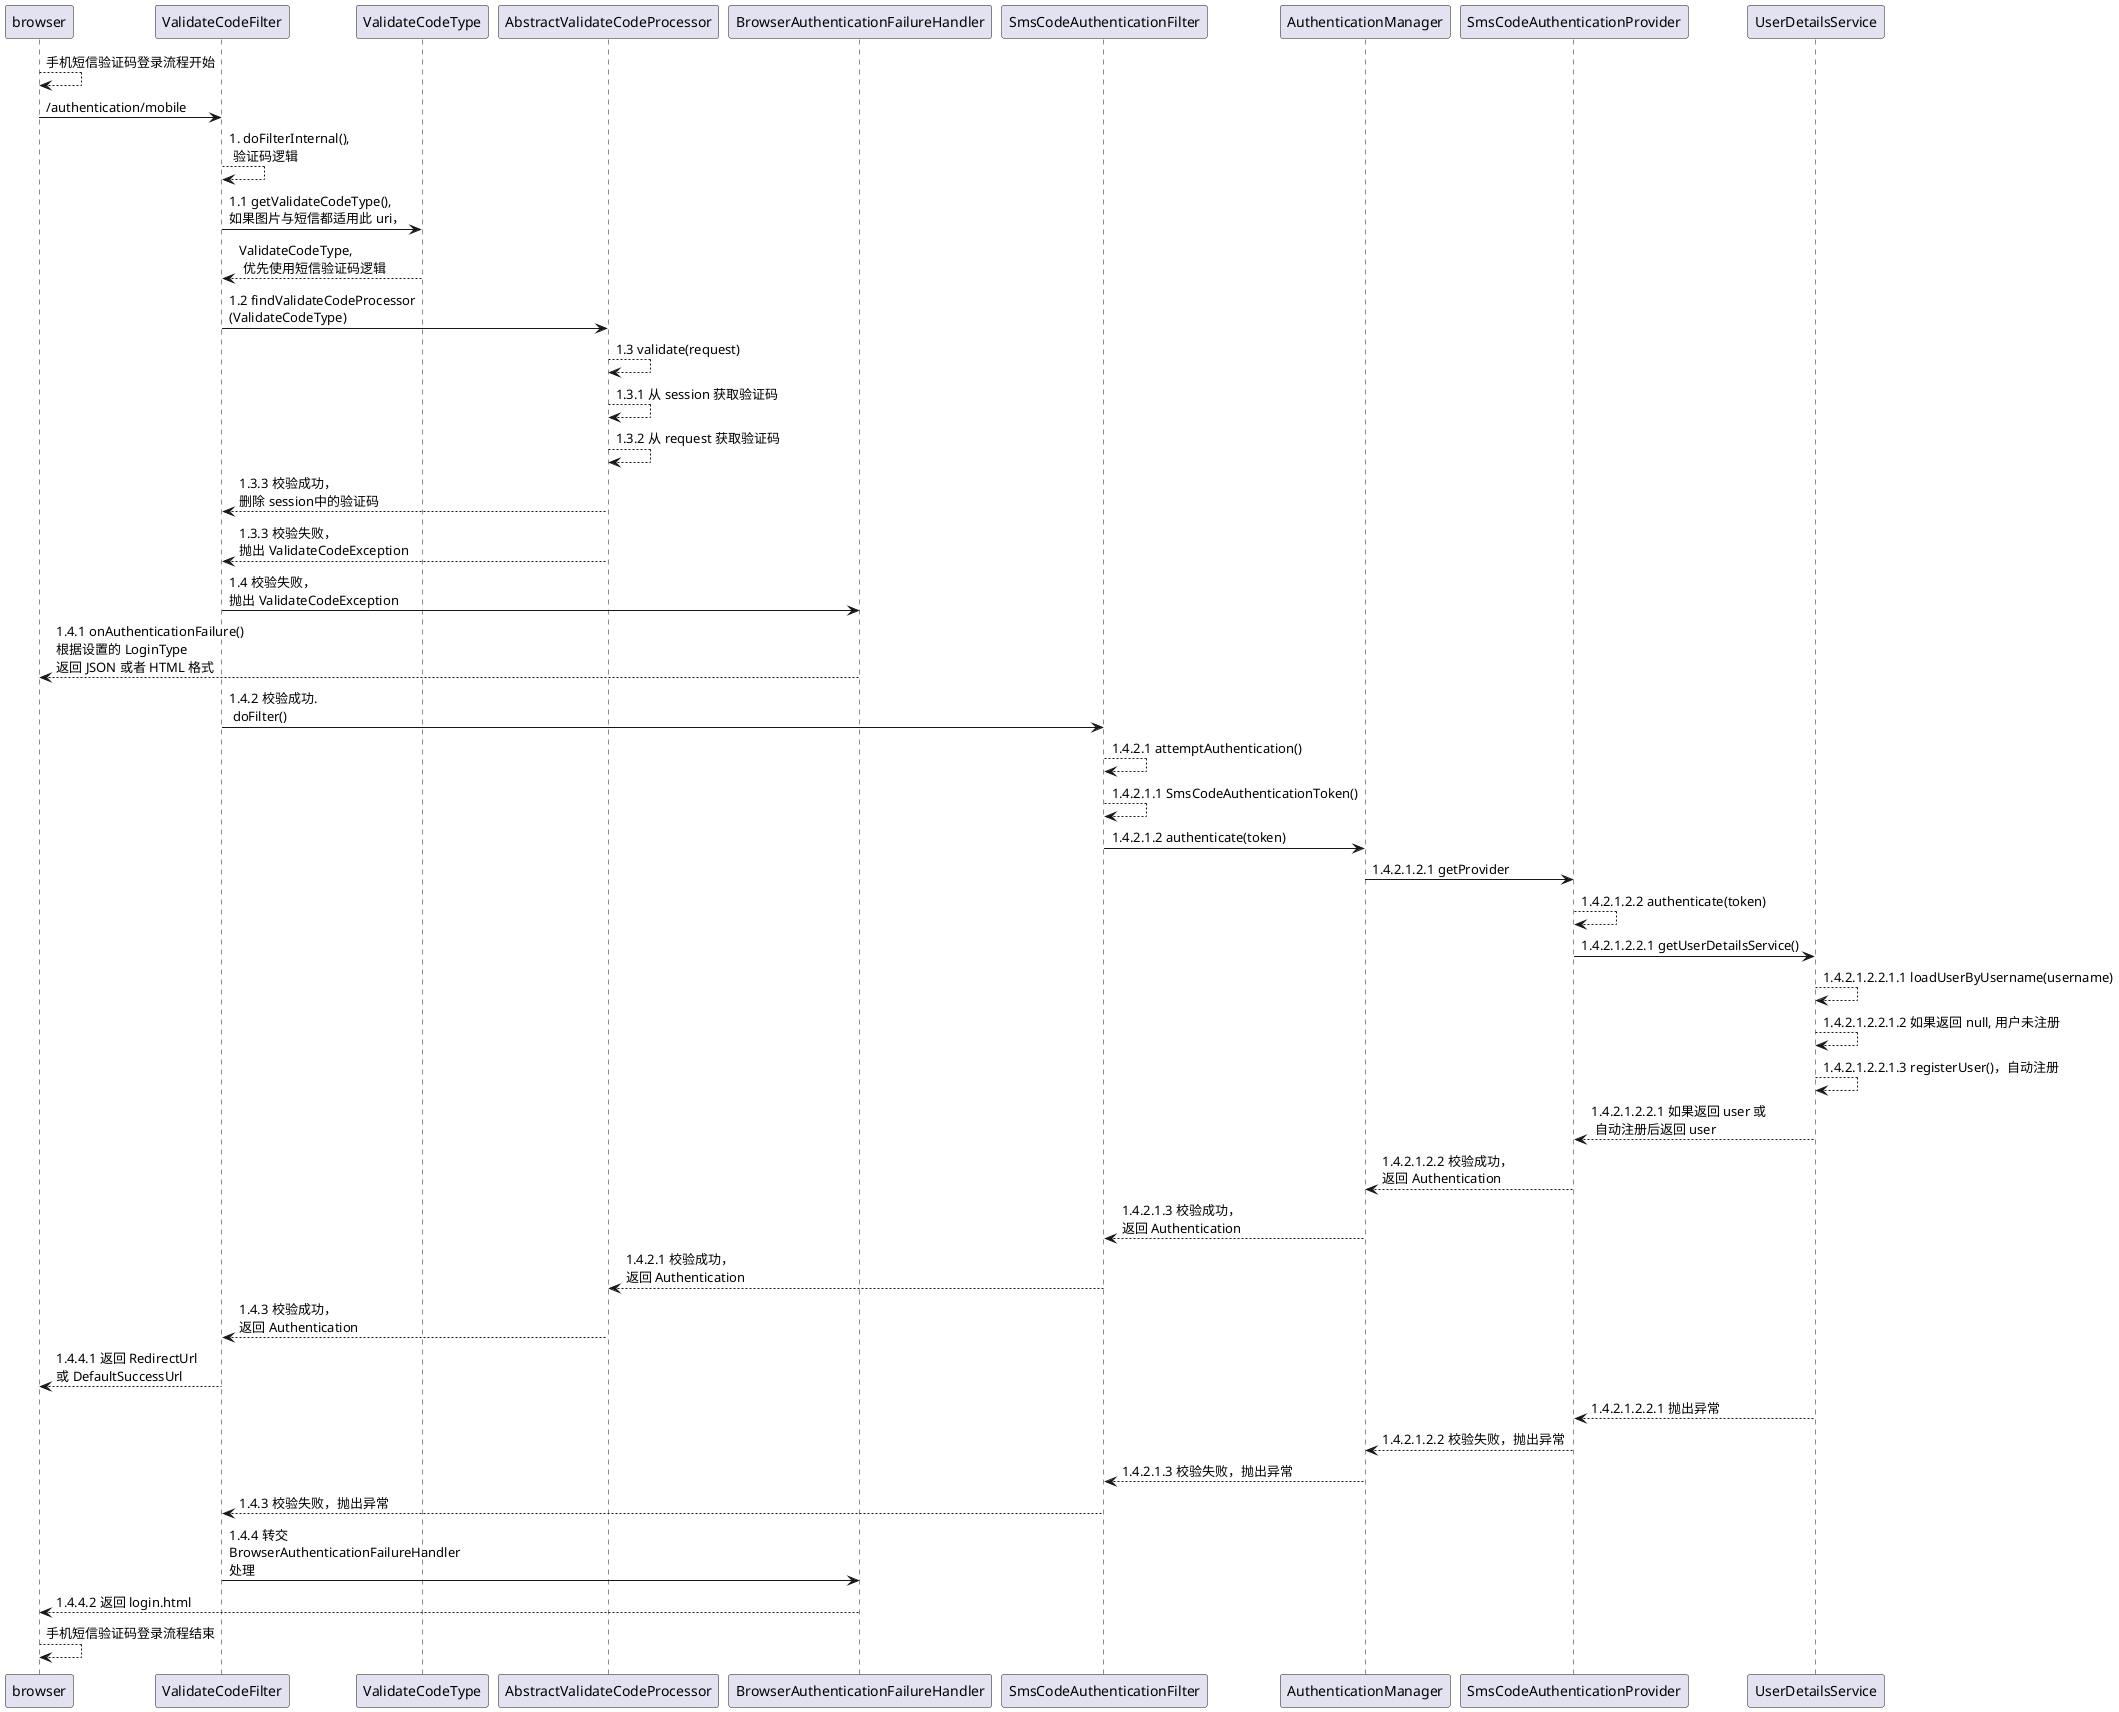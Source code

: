 @startuml

browser --> browser: 手机短信验证码登录流程开始

browser -> ValidateCodeFilter: /authentication/mobile

ValidateCodeFilter --> ValidateCodeFilter: 1. doFilterInternal(),\n 验证码逻辑
ValidateCodeFilter -> ValidateCodeType: 1.1 getValidateCodeType(), \n如果图片与短信都适用此 uri，
ValidateCodeType --> ValidateCodeFilter: ValidateCodeType,\n 优先使用短信验证码逻辑
ValidateCodeFilter -> AbstractValidateCodeProcessor: 1.2 findValidateCodeProcessor\n(ValidateCodeType)

AbstractValidateCodeProcessor --> AbstractValidateCodeProcessor: 1.3 validate(request)
AbstractValidateCodeProcessor --> AbstractValidateCodeProcessor: 1.3.1 从 session 获取验证码
AbstractValidateCodeProcessor --> AbstractValidateCodeProcessor: 1.3.2 从 request 获取验证码
AbstractValidateCodeProcessor --> ValidateCodeFilter: 1.3.3 校验成功，\n删除 session中的验证码

AbstractValidateCodeProcessor --> ValidateCodeFilter: 1.3.3 校验失败，\n抛出 ValidateCodeException
ValidateCodeFilter -> BrowserAuthenticationFailureHandler: 1.4 校验失败，\n抛出 ValidateCodeException
BrowserAuthenticationFailureHandler --> browser: 1.4.1 onAuthenticationFailure()\n根据设置的 LoginType \n返回 JSON 或者 HTML 格式

ValidateCodeFilter -> SmsCodeAuthenticationFilter: 1.4.2 校验成功.\n doFilter()
SmsCodeAuthenticationFilter --> SmsCodeAuthenticationFilter: 1.4.2.1 attemptAuthentication()
SmsCodeAuthenticationFilter --> SmsCodeAuthenticationFilter: 1.4.2.1.1 SmsCodeAuthenticationToken()
SmsCodeAuthenticationFilter -> AuthenticationManager: 1.4.2.1.2 authenticate(token)

AuthenticationManager -> SmsCodeAuthenticationProvider: 1.4.2.1.2.1 getProvider
SmsCodeAuthenticationProvider --> SmsCodeAuthenticationProvider: 1.4.2.1.2.2 authenticate(token)
SmsCodeAuthenticationProvider -> UserDetailsService: 1.4.2.1.2.2.1 getUserDetailsService()

UserDetailsService --> UserDetailsService: 1.4.2.1.2.2.1.1 loadUserByUsername(username)
UserDetailsService --> UserDetailsService: 1.4.2.1.2.2.1.2 如果返回 null, 用户未注册
UserDetailsService --> UserDetailsService: 1.4.2.1.2.2.1.3 registerUser()，自动注册

UserDetailsService --> SmsCodeAuthenticationProvider: 1.4.2.1.2.2.1 如果返回 user 或\n 自动注册后返回 user
SmsCodeAuthenticationProvider --> AuthenticationManager: 1.4.2.1.2.2 校验成功，\n返回 Authentication

AuthenticationManager --> SmsCodeAuthenticationFilter: 1.4.2.1.3 校验成功，\n返回 Authentication
SmsCodeAuthenticationFilter --> AbstractValidateCodeProcessor: 1.4.2.1 校验成功，\n返回 Authentication
AbstractValidateCodeProcessor --> ValidateCodeFilter: 1.4.3 校验成功，\n返回 Authentication

ValidateCodeFilter --> browser: 1.4.4.1 返回 RedirectUrl \n或 DefaultSuccessUrl

UserDetailsService --> SmsCodeAuthenticationProvider: 1.4.2.1.2.2.1 抛出异常
SmsCodeAuthenticationProvider --> AuthenticationManager: 1.4.2.1.2.2 校验失败，抛出异常

AuthenticationManager --> SmsCodeAuthenticationFilter: 1.4.2.1.3 校验失败，抛出异常
SmsCodeAuthenticationFilter --> ValidateCodeFilter: 1.4.3 校验失败，抛出异常
ValidateCodeFilter -> BrowserAuthenticationFailureHandler: 1.4.4 转交\nBrowserAuthenticationFailureHandler\n处理
BrowserAuthenticationFailureHandler --> browser: 1.4.4.2 返回 login.html

browser --> browser: 手机短信验证码登录流程结束

@enduml